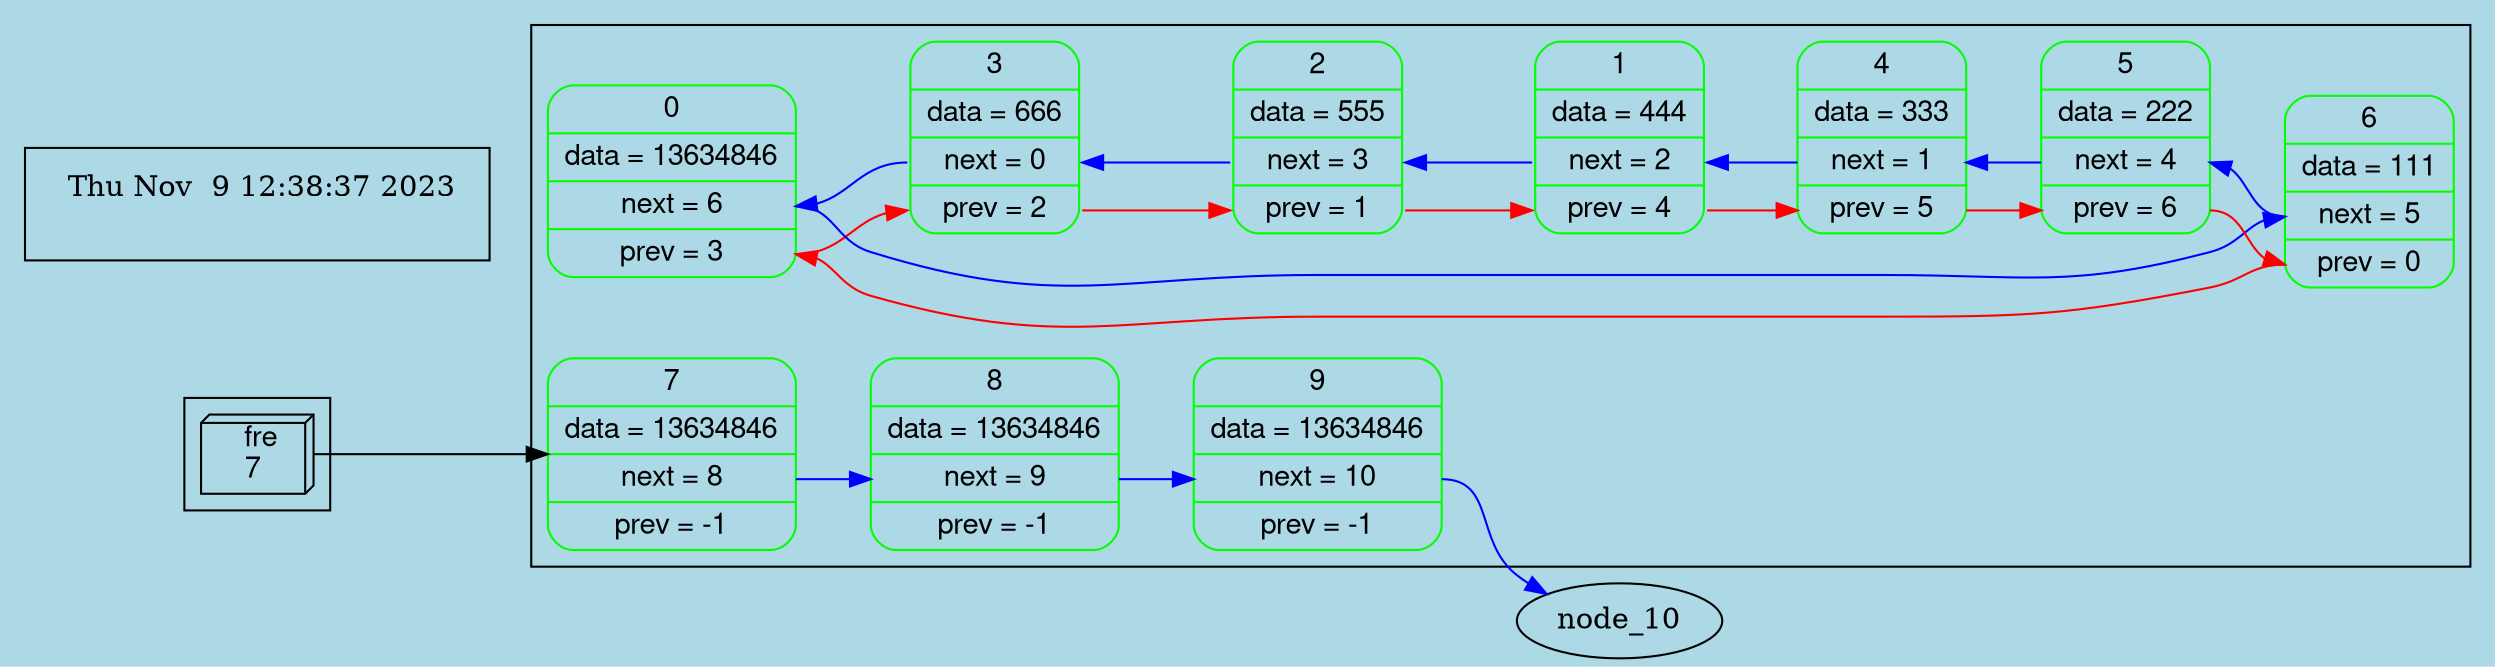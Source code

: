 digraph list_1681692777 {
rankdir = LR
subgraph cluster_nodes_846930886 {
    node_0 [fontname="Helvetica, Arial, sans-serif"style=rounded
color = green
 shape = record, label = " 0 | data = 13634846 | <fnext> next = 6 | <fprev> prev = 3 "];
    node_1 [fontname="Helvetica, Arial, sans-serif"style=rounded
color = green
 shape = record, label = " 1 | data = 444 | <fnext> next = 2 | <fprev> prev = 4 "];
    node_2 [fontname="Helvetica, Arial, sans-serif"style=rounded
color = green
 shape = record, label = " 2 | data = 555 | <fnext> next = 3 | <fprev> prev = 1 "];
    node_3 [fontname="Helvetica, Arial, sans-serif"style=rounded
color = green
 shape = record, label = " 3 | data = 666 | <fnext> next = 0 | <fprev> prev = 2 "];
    node_4 [fontname="Helvetica, Arial, sans-serif"style=rounded
color = green
 shape = record, label = " 4 | data = 333 | <fnext> next = 1 | <fprev> prev = 5 "];
    node_5 [fontname="Helvetica, Arial, sans-serif"style=rounded
color = green
 shape = record, label = " 5 | data = 222 | <fnext> next = 4 | <fprev> prev = 6 "];
    node_6 [fontname="Helvetica, Arial, sans-serif"style=rounded
color = green
 shape = record, label = " 6 | data = 111 | <fnext> next = 5 | <fprev> prev = 0 "];
    node_7 [fontname="Helvetica, Arial, sans-serif"style=rounded
color = green
 shape = record, label = " 7 | data = 13634846 | <fnext> next = 8 | <fprev> prev = -1 "];
    node_8 [fontname="Helvetica, Arial, sans-serif"style=rounded
color = green
 shape = record, label = " 8 | data = 13634846 | <fnext> next = 9 | <fprev> prev = -1 "];
    node_9 [fontname="Helvetica, Arial, sans-serif"style=rounded
color = green
 shape = record, label = " 9 | data = 13634846 | <fnext> next = 10 | <fprev> prev = -1 "];
}
val_fre -> node_7;
node_0: <fnext> -> node_6: <fnext> [color = blue];
node_1: <fnext> -> node_2: <fnext> [color = blue];
node_2: <fnext> -> node_3: <fnext> [color = blue];
node_3: <fnext> -> node_0: <fnext> [color = blue];
node_4: <fnext> -> node_1: <fnext> [color = blue];
node_5: <fnext> -> node_4: <fnext> [color = blue];
node_6: <fnext> -> node_5: <fnext> [color = blue];
node_7: <fnext> -> node_8: <fnext> [color = blue];
node_8: <fnext> -> node_9: <fnext> [color = blue];
node_9: <fnext> -> node_10: <fnext> [color = blue];
node_0: <fprev> -> node_3: <fprev> [color = red];
node_1: <fprev> -> node_4: <fprev> [color = red];
node_2: <fprev> -> node_1: <fprev> [color = red];
node_3: <fprev> -> node_2: <fprev> [color = red];
node_4: <fprev> -> node_5: <fprev> [color = red];
node_5: <fprev> -> node_6: <fprev> [color = red];
node_6: <fprev> -> node_0: <fprev> [color = red];
subgraph cluster_val {
     val_fre  [ shape = box3d, fontname="Helvetica, Arial, sans-serif", label = " fre
7 "];
}
bgcolor="lightblue"
subgraph cluster_add_info_1804289383{
node_add_info [shape = plaintext, label = " Thu Nov  9 12:38:37 2023
 "];
}
}
